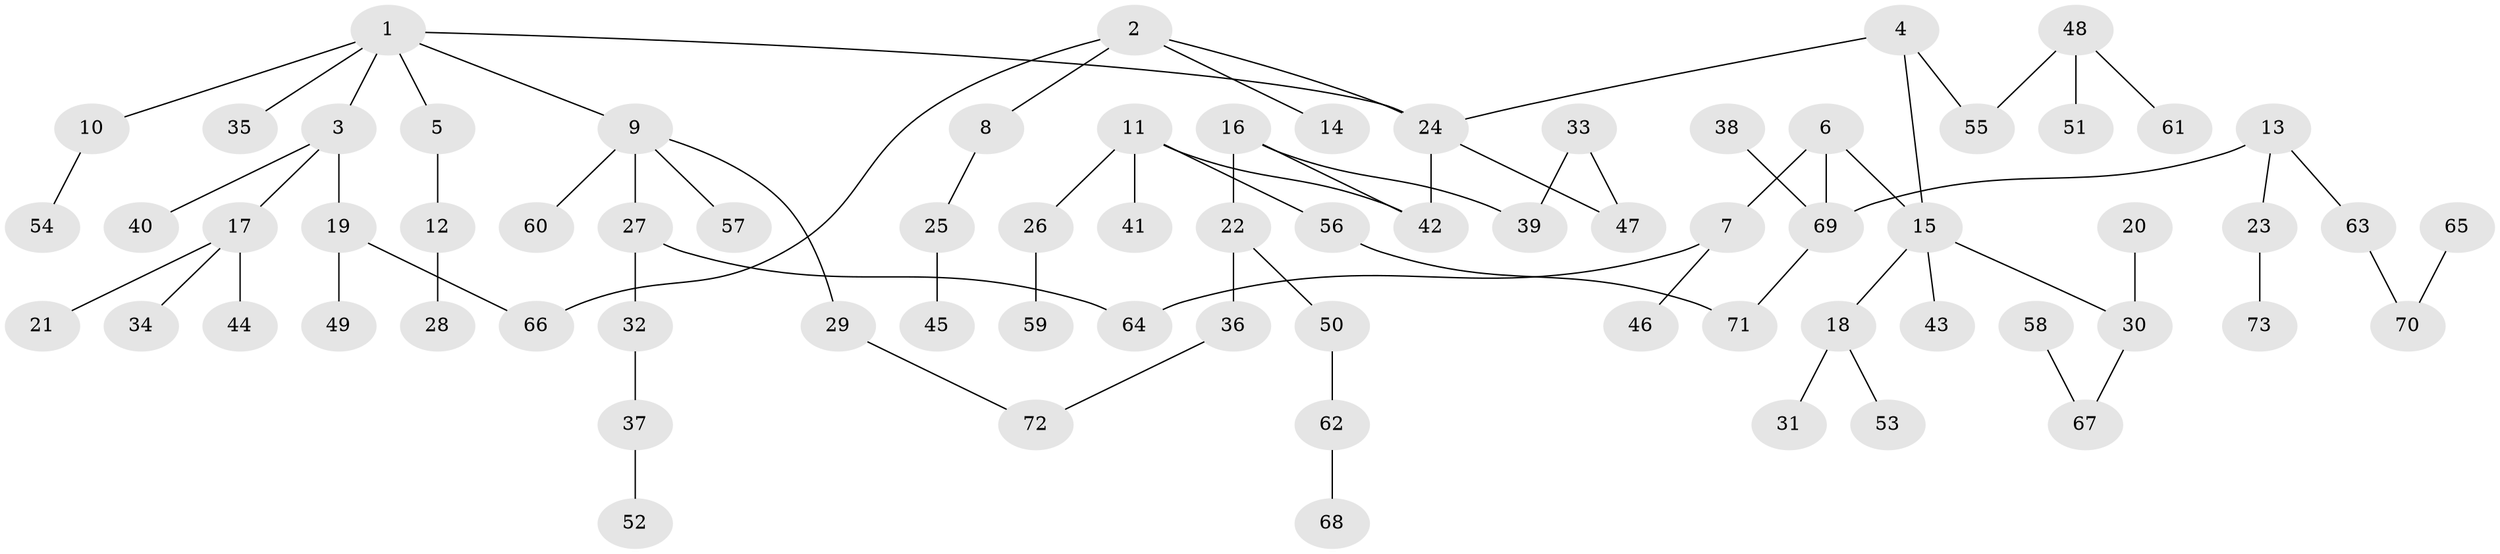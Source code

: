// original degree distribution, {6: 0.028846153846153848, 2: 0.3173076923076923, 4: 0.07692307692307693, 1: 0.40384615384615385, 3: 0.15384615384615385, 5: 0.019230769230769232}
// Generated by graph-tools (version 1.1) at 2025/36/03/04/25 23:36:05]
// undirected, 73 vertices, 77 edges
graph export_dot {
  node [color=gray90,style=filled];
  1;
  2;
  3;
  4;
  5;
  6;
  7;
  8;
  9;
  10;
  11;
  12;
  13;
  14;
  15;
  16;
  17;
  18;
  19;
  20;
  21;
  22;
  23;
  24;
  25;
  26;
  27;
  28;
  29;
  30;
  31;
  32;
  33;
  34;
  35;
  36;
  37;
  38;
  39;
  40;
  41;
  42;
  43;
  44;
  45;
  46;
  47;
  48;
  49;
  50;
  51;
  52;
  53;
  54;
  55;
  56;
  57;
  58;
  59;
  60;
  61;
  62;
  63;
  64;
  65;
  66;
  67;
  68;
  69;
  70;
  71;
  72;
  73;
  1 -- 3 [weight=1.0];
  1 -- 5 [weight=1.0];
  1 -- 9 [weight=1.0];
  1 -- 10 [weight=1.0];
  1 -- 24 [weight=1.0];
  1 -- 35 [weight=1.0];
  2 -- 8 [weight=1.0];
  2 -- 14 [weight=1.0];
  2 -- 24 [weight=1.0];
  2 -- 66 [weight=1.0];
  3 -- 17 [weight=1.0];
  3 -- 19 [weight=1.0];
  3 -- 40 [weight=1.0];
  4 -- 15 [weight=1.0];
  4 -- 24 [weight=1.0];
  4 -- 55 [weight=1.0];
  5 -- 12 [weight=1.0];
  6 -- 7 [weight=1.0];
  6 -- 15 [weight=1.0];
  6 -- 69 [weight=1.0];
  7 -- 46 [weight=1.0];
  7 -- 64 [weight=1.0];
  8 -- 25 [weight=1.0];
  9 -- 27 [weight=1.0];
  9 -- 29 [weight=1.0];
  9 -- 57 [weight=1.0];
  9 -- 60 [weight=1.0];
  10 -- 54 [weight=1.0];
  11 -- 26 [weight=1.0];
  11 -- 41 [weight=1.0];
  11 -- 42 [weight=1.0];
  11 -- 56 [weight=1.0];
  12 -- 28 [weight=1.0];
  13 -- 23 [weight=1.0];
  13 -- 63 [weight=1.0];
  13 -- 69 [weight=1.0];
  15 -- 18 [weight=1.0];
  15 -- 30 [weight=1.0];
  15 -- 43 [weight=1.0];
  16 -- 22 [weight=1.0];
  16 -- 39 [weight=1.0];
  16 -- 42 [weight=1.0];
  17 -- 21 [weight=1.0];
  17 -- 34 [weight=1.0];
  17 -- 44 [weight=1.0];
  18 -- 31 [weight=1.0];
  18 -- 53 [weight=1.0];
  19 -- 49 [weight=1.0];
  19 -- 66 [weight=1.0];
  20 -- 30 [weight=1.0];
  22 -- 36 [weight=1.0];
  22 -- 50 [weight=1.0];
  23 -- 73 [weight=1.0];
  24 -- 42 [weight=1.0];
  24 -- 47 [weight=1.0];
  25 -- 45 [weight=1.0];
  26 -- 59 [weight=1.0];
  27 -- 32 [weight=1.0];
  27 -- 64 [weight=1.0];
  29 -- 72 [weight=1.0];
  30 -- 67 [weight=1.0];
  32 -- 37 [weight=1.0];
  33 -- 39 [weight=1.0];
  33 -- 47 [weight=1.0];
  36 -- 72 [weight=1.0];
  37 -- 52 [weight=1.0];
  38 -- 69 [weight=1.0];
  48 -- 51 [weight=1.0];
  48 -- 55 [weight=1.0];
  48 -- 61 [weight=1.0];
  50 -- 62 [weight=1.0];
  56 -- 71 [weight=1.0];
  58 -- 67 [weight=1.0];
  62 -- 68 [weight=1.0];
  63 -- 70 [weight=1.0];
  65 -- 70 [weight=1.0];
  69 -- 71 [weight=1.0];
}
